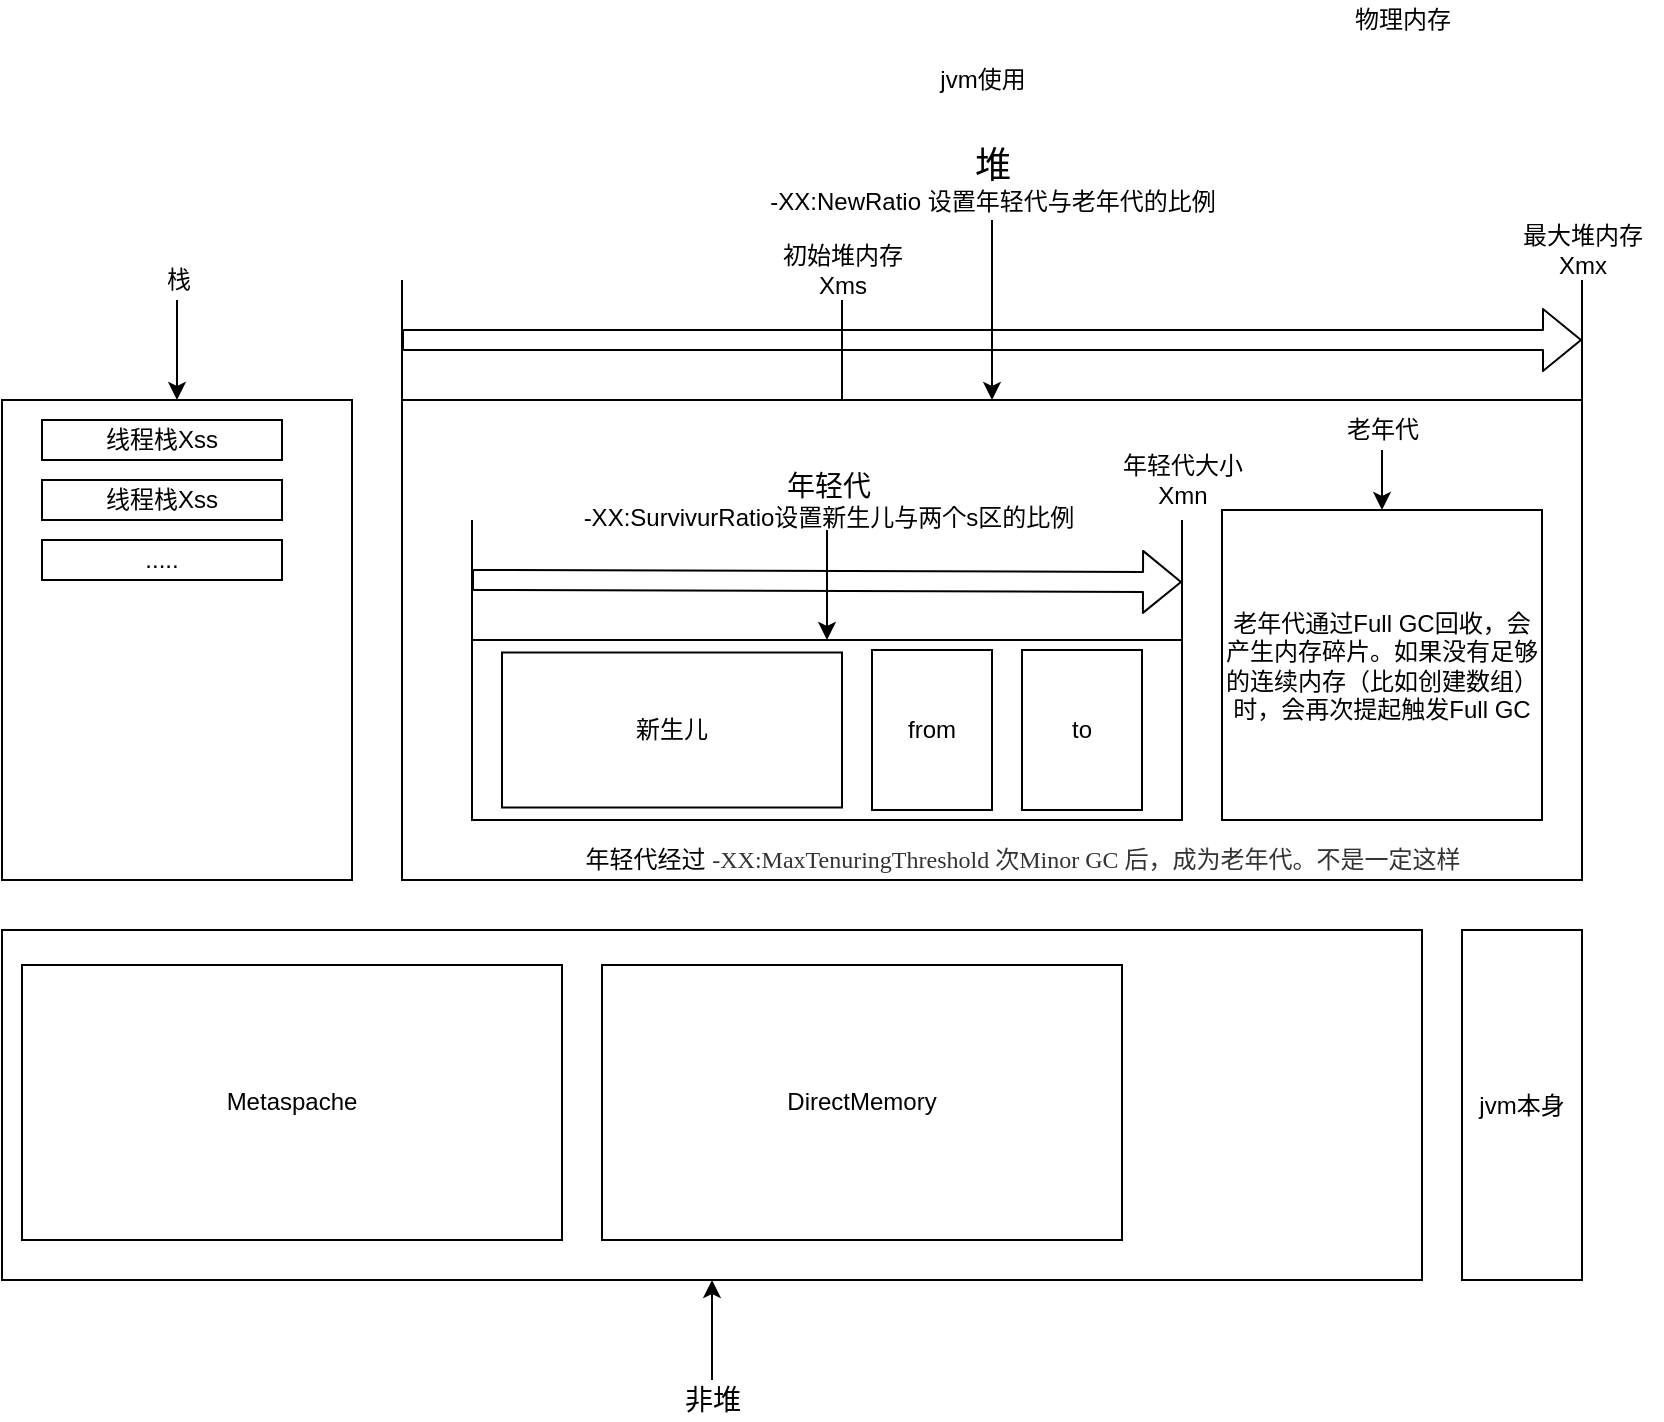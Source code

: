 <mxfile version="14.1.9" type="github">
  <diagram id="8ZA4tzUF-DVVLS_30Xkp" name="Page-1">
    <mxGraphModel dx="1291" dy="554" grid="1" gridSize="10" guides="1" tooltips="1" connect="1" arrows="1" fold="1" page="1" pageScale="1" pageWidth="827" pageHeight="1169" math="0" shadow="0">
      <root>
        <mxCell id="0" />
        <mxCell id="1" parent="0" />
        <mxCell id="oYOUlCEVl24bx4hBR3QO-1" value="" style="rounded=0;whiteSpace=wrap;html=1;" parent="1" vertex="1">
          <mxGeometry x="240" y="390" width="590" height="240" as="geometry" />
        </mxCell>
        <mxCell id="oYOUlCEVl24bx4hBR3QO-2" value="" style="endArrow=none;html=1;exitX=0;exitY=0;exitDx=0;exitDy=0;" parent="1" source="oYOUlCEVl24bx4hBR3QO-1" edge="1">
          <mxGeometry width="50" height="50" relative="1" as="geometry">
            <mxPoint x="240" y="380" as="sourcePoint" />
            <mxPoint x="240" y="330" as="targetPoint" />
          </mxGeometry>
        </mxCell>
        <mxCell id="oYOUlCEVl24bx4hBR3QO-3" value="" style="endArrow=none;html=1;exitX=0;exitY=0;exitDx=0;exitDy=0;" parent="1" edge="1">
          <mxGeometry width="50" height="50" relative="1" as="geometry">
            <mxPoint x="830" y="390" as="sourcePoint" />
            <mxPoint x="830" y="330" as="targetPoint" />
          </mxGeometry>
        </mxCell>
        <mxCell id="oYOUlCEVl24bx4hBR3QO-4" value="" style="shape=flexArrow;endArrow=classic;html=1;" parent="1" edge="1">
          <mxGeometry width="50" height="50" relative="1" as="geometry">
            <mxPoint x="240" y="360" as="sourcePoint" />
            <mxPoint x="830" y="360" as="targetPoint" />
          </mxGeometry>
        </mxCell>
        <mxCell id="oYOUlCEVl24bx4hBR3QO-5" value="初始堆内存&lt;br&gt;Xms" style="text;html=1;align=center;verticalAlign=middle;resizable=0;points=[];autosize=1;" parent="1" vertex="1">
          <mxGeometry x="420" y="310" width="80" height="30" as="geometry" />
        </mxCell>
        <mxCell id="oYOUlCEVl24bx4hBR3QO-6" value="最大堆内存&lt;br&gt;Xmx" style="text;html=1;align=center;verticalAlign=middle;resizable=0;points=[];autosize=1;" parent="1" vertex="1">
          <mxGeometry x="790" y="300" width="80" height="30" as="geometry" />
        </mxCell>
        <mxCell id="oYOUlCEVl24bx4hBR3QO-7" value="" style="endArrow=none;html=1;exitX=0;exitY=0;exitDx=0;exitDy=0;" parent="1" edge="1">
          <mxGeometry width="50" height="50" relative="1" as="geometry">
            <mxPoint x="460" y="390" as="sourcePoint" />
            <mxPoint x="460" y="340" as="targetPoint" />
          </mxGeometry>
        </mxCell>
        <mxCell id="oYOUlCEVl24bx4hBR3QO-10" value="物理内存" style="text;html=1;align=center;verticalAlign=middle;resizable=0;points=[];autosize=1;" parent="1" vertex="1">
          <mxGeometry x="710" y="190" width="60" height="20" as="geometry" />
        </mxCell>
        <mxCell id="oYOUlCEVl24bx4hBR3QO-13" value="jvm使用" style="text;html=1;align=center;verticalAlign=middle;resizable=0;points=[];autosize=1;" parent="1" vertex="1">
          <mxGeometry x="500" y="220" width="60" height="20" as="geometry" />
        </mxCell>
        <mxCell id="oYOUlCEVl24bx4hBR3QO-15" value="" style="rounded=0;whiteSpace=wrap;html=1;" parent="1" vertex="1">
          <mxGeometry x="40" y="655" width="710" height="175" as="geometry" />
        </mxCell>
        <mxCell id="oYOUlCEVl24bx4hBR3QO-16" value="" style="rounded=0;whiteSpace=wrap;html=1;" parent="1" vertex="1">
          <mxGeometry x="40" y="390" width="175" height="240" as="geometry" />
        </mxCell>
        <mxCell id="oYOUlCEVl24bx4hBR3QO-17" value="jvm本身" style="whiteSpace=wrap;html=1;" parent="1" vertex="1">
          <mxGeometry x="770" y="655" width="60" height="175" as="geometry" />
        </mxCell>
        <mxCell id="oYOUlCEVl24bx4hBR3QO-18" value="Metaspache" style="whiteSpace=wrap;html=1;" parent="1" vertex="1">
          <mxGeometry x="50" y="672.5" width="270" height="137.5" as="geometry" />
        </mxCell>
        <mxCell id="oYOUlCEVl24bx4hBR3QO-20" value="" style="edgeStyle=orthogonalEdgeStyle;rounded=0;orthogonalLoop=1;jettySize=auto;html=1;entryX=0.5;entryY=1;entryDx=0;entryDy=0;" parent="1" source="oYOUlCEVl24bx4hBR3QO-19" target="oYOUlCEVl24bx4hBR3QO-15" edge="1">
          <mxGeometry relative="1" as="geometry" />
        </mxCell>
        <mxCell id="oYOUlCEVl24bx4hBR3QO-19" value="&lt;font style=&quot;font-size: 14px&quot;&gt;非堆&lt;/font&gt;" style="text;html=1;align=center;verticalAlign=middle;resizable=0;points=[];autosize=1;" parent="1" vertex="1">
          <mxGeometry x="375" y="880" width="40" height="20" as="geometry" />
        </mxCell>
        <mxCell id="oYOUlCEVl24bx4hBR3QO-23" value="" style="edgeStyle=orthogonalEdgeStyle;rounded=0;orthogonalLoop=1;jettySize=auto;html=1;" parent="1" source="oYOUlCEVl24bx4hBR3QO-22" target="oYOUlCEVl24bx4hBR3QO-16" edge="1">
          <mxGeometry relative="1" as="geometry" />
        </mxCell>
        <mxCell id="oYOUlCEVl24bx4hBR3QO-22" value="栈" style="text;html=1;align=center;verticalAlign=middle;resizable=0;points=[];autosize=1;" parent="1" vertex="1">
          <mxGeometry x="112.5" y="320" width="30" height="20" as="geometry" />
        </mxCell>
        <mxCell id="oYOUlCEVl24bx4hBR3QO-24" value="线程栈Xss" style="rounded=0;whiteSpace=wrap;html=1;" parent="1" vertex="1">
          <mxGeometry x="60" y="400" width="120" height="20" as="geometry" />
        </mxCell>
        <mxCell id="oYOUlCEVl24bx4hBR3QO-25" value="线程栈Xss" style="rounded=0;whiteSpace=wrap;html=1;" parent="1" vertex="1">
          <mxGeometry x="60" y="430" width="120" height="20" as="geometry" />
        </mxCell>
        <mxCell id="oYOUlCEVl24bx4hBR3QO-27" value="....." style="rounded=0;whiteSpace=wrap;html=1;" parent="1" vertex="1">
          <mxGeometry x="60" y="460" width="120" height="20" as="geometry" />
        </mxCell>
        <mxCell id="oYOUlCEVl24bx4hBR3QO-28" value="" style="whiteSpace=wrap;html=1;" parent="1" vertex="1">
          <mxGeometry x="275" y="510" width="355" height="90" as="geometry" />
        </mxCell>
        <mxCell id="oYOUlCEVl24bx4hBR3QO-29" value="老年代通过Full GC回收，会产生内存碎片。如果没有足够的连续内存（比如创建数组）时，会再次提起触发Full GC" style="whiteSpace=wrap;html=1;" parent="1" vertex="1">
          <mxGeometry x="650" y="445" width="160" height="155" as="geometry" />
        </mxCell>
        <mxCell id="oYOUlCEVl24bx4hBR3QO-31" value="" style="edgeStyle=orthogonalEdgeStyle;rounded=0;orthogonalLoop=1;jettySize=auto;html=1;" parent="1" source="oYOUlCEVl24bx4hBR3QO-30" target="oYOUlCEVl24bx4hBR3QO-28" edge="1">
          <mxGeometry relative="1" as="geometry" />
        </mxCell>
        <mxCell id="oYOUlCEVl24bx4hBR3QO-30" value="&lt;font style=&quot;font-size: 14px&quot;&gt;年轻代&lt;/font&gt;&lt;br&gt;-XX:SurvivurRatio设置新生儿与两个s区的比例" style="text;html=1;align=center;verticalAlign=middle;resizable=0;points=[];autosize=1;" parent="1" vertex="1">
          <mxGeometry x="322.5" y="425" width="260" height="30" as="geometry" />
        </mxCell>
        <mxCell id="oYOUlCEVl24bx4hBR3QO-33" value="" style="edgeStyle=orthogonalEdgeStyle;rounded=0;orthogonalLoop=1;jettySize=auto;html=1;" parent="1" source="oYOUlCEVl24bx4hBR3QO-32" target="oYOUlCEVl24bx4hBR3QO-29" edge="1">
          <mxGeometry relative="1" as="geometry" />
        </mxCell>
        <mxCell id="oYOUlCEVl24bx4hBR3QO-32" value="老年代" style="text;html=1;align=center;verticalAlign=middle;resizable=0;points=[];autosize=1;" parent="1" vertex="1">
          <mxGeometry x="705" y="395" width="50" height="20" as="geometry" />
        </mxCell>
        <mxCell id="n3TJO66bJrdvw4teUTfG-1" value="" style="endArrow=none;html=1;exitX=0;exitY=0;exitDx=0;exitDy=0;" edge="1" parent="1">
          <mxGeometry width="50" height="50" relative="1" as="geometry">
            <mxPoint x="275" y="510" as="sourcePoint" />
            <mxPoint x="275" y="450" as="targetPoint" />
          </mxGeometry>
        </mxCell>
        <mxCell id="n3TJO66bJrdvw4teUTfG-2" value="" style="endArrow=none;html=1;exitX=0;exitY=0;exitDx=0;exitDy=0;" edge="1" parent="1">
          <mxGeometry width="50" height="50" relative="1" as="geometry">
            <mxPoint x="630" y="510" as="sourcePoint" />
            <mxPoint x="630" y="450" as="targetPoint" />
          </mxGeometry>
        </mxCell>
        <mxCell id="n3TJO66bJrdvw4teUTfG-3" value="" style="shape=flexArrow;endArrow=classic;html=1;" edge="1" parent="1">
          <mxGeometry width="50" height="50" relative="1" as="geometry">
            <mxPoint x="275" y="480" as="sourcePoint" />
            <mxPoint x="630" y="481" as="targetPoint" />
          </mxGeometry>
        </mxCell>
        <mxCell id="n3TJO66bJrdvw4teUTfG-4" value="年轻代大小&lt;br&gt;Xmn&lt;br&gt;" style="text;html=1;align=center;verticalAlign=middle;resizable=0;points=[];autosize=1;" vertex="1" parent="1">
          <mxGeometry x="590" y="415" width="80" height="30" as="geometry" />
        </mxCell>
        <mxCell id="n3TJO66bJrdvw4teUTfG-6" value="from" style="whiteSpace=wrap;html=1;" vertex="1" parent="1">
          <mxGeometry x="475" y="515" width="60" height="80" as="geometry" />
        </mxCell>
        <mxCell id="n3TJO66bJrdvw4teUTfG-7" value="to" style="whiteSpace=wrap;html=1;" vertex="1" parent="1">
          <mxGeometry x="550" y="515" width="60" height="80" as="geometry" />
        </mxCell>
        <mxCell id="n3TJO66bJrdvw4teUTfG-8" value="新生儿" style="whiteSpace=wrap;html=1;" vertex="1" parent="1">
          <mxGeometry x="290" y="516.25" width="170" height="77.5" as="geometry" />
        </mxCell>
        <mxCell id="n3TJO66bJrdvw4teUTfG-10" value="" style="edgeStyle=orthogonalEdgeStyle;rounded=0;orthogonalLoop=1;jettySize=auto;html=1;" edge="1" parent="1" source="n3TJO66bJrdvw4teUTfG-9" target="oYOUlCEVl24bx4hBR3QO-1">
          <mxGeometry relative="1" as="geometry" />
        </mxCell>
        <mxCell id="n3TJO66bJrdvw4teUTfG-9" value="&lt;font style=&quot;font-size: 18px&quot;&gt;堆&lt;/font&gt;&lt;br&gt;-XX:NewRatio 设置年轻代与老年代的比例" style="text;html=1;align=center;verticalAlign=middle;resizable=0;points=[];autosize=1;" vertex="1" parent="1">
          <mxGeometry x="415" y="260" width="240" height="40" as="geometry" />
        </mxCell>
        <mxCell id="n3TJO66bJrdvw4teUTfG-11" value="年轻代经过&lt;font style=&quot;font-size: 12px&quot;&gt;&amp;nbsp;&lt;span style=&quot;color: rgb(51 , 51 , 51) ; font-family: &amp;#34;microsoft yahei&amp;#34; ; background-color: rgb(255 , 255 , 255)&quot;&gt;-XX:MaxTenuringThreshold 次&lt;/span&gt;&lt;span style=&quot;color: rgb(51 , 51 , 51) ; font-family: &amp;#34;microsoft yahei&amp;#34; ; background-color: rgb(255 , 255 , 255)&quot;&gt;Minor GC 后，成为老年代。不是一定这样&lt;/span&gt;&lt;/font&gt;" style="text;html=1;align=center;verticalAlign=middle;resizable=0;points=[];autosize=1;" vertex="1" parent="1">
          <mxGeometry x="310" y="610" width="480" height="20" as="geometry" />
        </mxCell>
        <mxCell id="n3TJO66bJrdvw4teUTfG-14" value="DirectMemory" style="whiteSpace=wrap;html=1;" vertex="1" parent="1">
          <mxGeometry x="340" y="672.5" width="260" height="137.5" as="geometry" />
        </mxCell>
      </root>
    </mxGraphModel>
  </diagram>
</mxfile>
